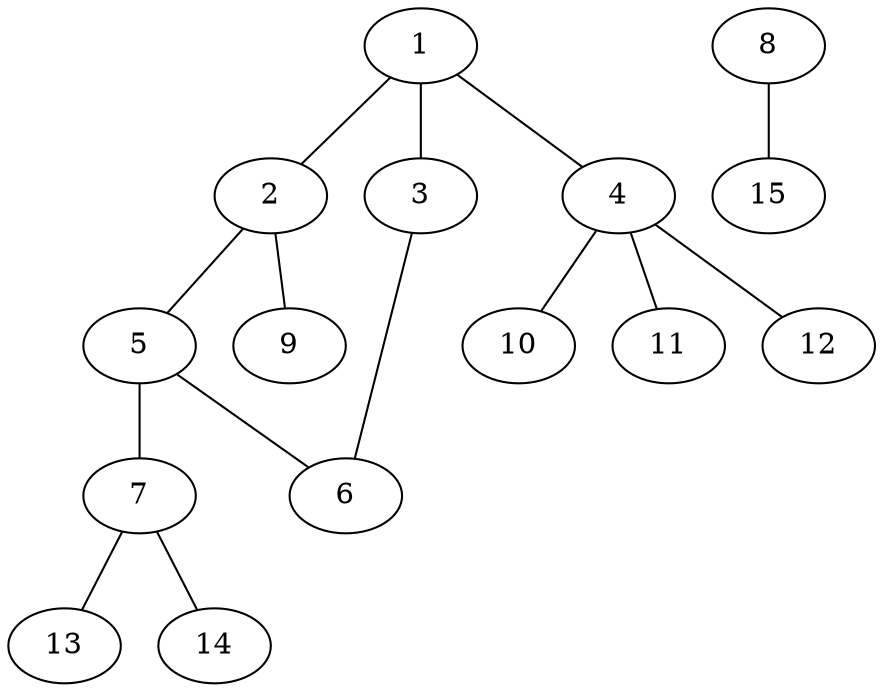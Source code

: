 graph molecule_835 {
	1	 [chem=C];
	2	 [chem=C];
	1 -- 2	 [valence=1];
	3	 [chem=N];
	1 -- 3	 [valence=2];
	4	 [chem=C];
	1 -- 4	 [valence=1];
	5	 [chem=C];
	2 -- 5	 [valence=2];
	9	 [chem=H];
	2 -- 9	 [valence=1];
	6	 [chem=S];
	3 -- 6	 [valence=1];
	10	 [chem=H];
	4 -- 10	 [valence=1];
	11	 [chem=H];
	4 -- 11	 [valence=1];
	12	 [chem=H];
	4 -- 12	 [valence=1];
	5 -- 6	 [valence=1];
	7	 [chem=N];
	5 -- 7	 [valence=1];
	13	 [chem=H];
	7 -- 13	 [valence=1];
	14	 [chem=H];
	7 -- 14	 [valence=1];
	8	 [chem=Cl];
	15	 [chem=H];
	8 -- 15	 [valence=1];
}
